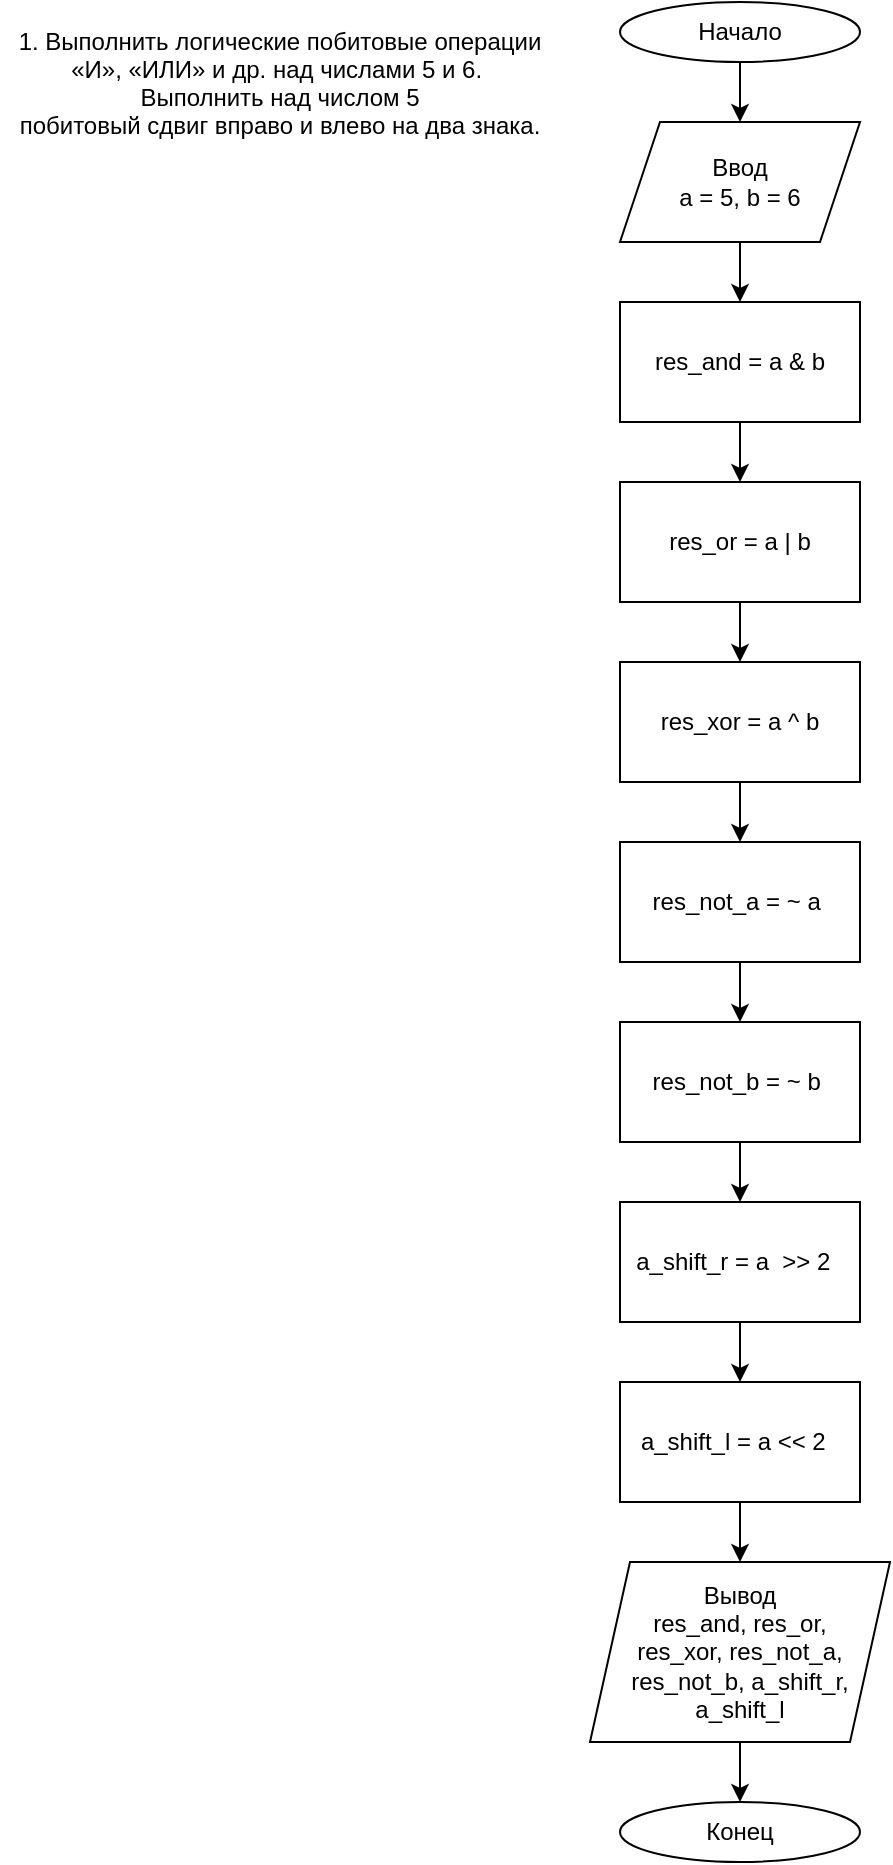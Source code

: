 <mxfile version="13.6.1" type="github" pages="3">
  <diagram id="zwLIqgwyLgNwS5ci1XKf" name="Page-1">
    <mxGraphModel dx="1673" dy="941" grid="1" gridSize="10" guides="1" tooltips="1" connect="1" arrows="1" fold="1" page="1" pageScale="1" pageWidth="827" pageHeight="1169" math="0" shadow="0">
      <root>
        <mxCell id="0" />
        <mxCell id="1" parent="0" />
        <mxCell id="ljTQ_0zXT3-dj5UIadmq-22" value="" style="edgeStyle=orthogonalEdgeStyle;rounded=0;orthogonalLoop=1;jettySize=auto;html=1;" edge="1" parent="1" source="ljTQ_0zXT3-dj5UIadmq-1" target="ljTQ_0zXT3-dj5UIadmq-2">
          <mxGeometry relative="1" as="geometry" />
        </mxCell>
        <mxCell id="ljTQ_0zXT3-dj5UIadmq-1" value="Начало" style="ellipse;whiteSpace=wrap;html=1;" vertex="1" parent="1">
          <mxGeometry x="340" y="30" width="120" height="30" as="geometry" />
        </mxCell>
        <mxCell id="ljTQ_0zXT3-dj5UIadmq-21" value="" style="edgeStyle=orthogonalEdgeStyle;rounded=0;orthogonalLoop=1;jettySize=auto;html=1;" edge="1" parent="1" source="ljTQ_0zXT3-dj5UIadmq-2" target="ljTQ_0zXT3-dj5UIadmq-3">
          <mxGeometry relative="1" as="geometry" />
        </mxCell>
        <mxCell id="ljTQ_0zXT3-dj5UIadmq-2" value="Ввод&lt;br&gt;a = 5, b = 6" style="shape=parallelogram;perimeter=parallelogramPerimeter;whiteSpace=wrap;html=1;fixedSize=1;" vertex="1" parent="1">
          <mxGeometry x="340" y="90" width="120" height="60" as="geometry" />
        </mxCell>
        <mxCell id="ljTQ_0zXT3-dj5UIadmq-20" value="" style="edgeStyle=orthogonalEdgeStyle;rounded=0;orthogonalLoop=1;jettySize=auto;html=1;" edge="1" parent="1" source="ljTQ_0zXT3-dj5UIadmq-3" target="ljTQ_0zXT3-dj5UIadmq-4">
          <mxGeometry relative="1" as="geometry" />
        </mxCell>
        <mxCell id="ljTQ_0zXT3-dj5UIadmq-3" value="res_and = a &amp;amp; b" style="rounded=0;whiteSpace=wrap;html=1;" vertex="1" parent="1">
          <mxGeometry x="340" y="180" width="120" height="60" as="geometry" />
        </mxCell>
        <mxCell id="ljTQ_0zXT3-dj5UIadmq-19" value="" style="edgeStyle=orthogonalEdgeStyle;rounded=0;orthogonalLoop=1;jettySize=auto;html=1;" edge="1" parent="1" source="ljTQ_0zXT3-dj5UIadmq-4" target="ljTQ_0zXT3-dj5UIadmq-5">
          <mxGeometry relative="1" as="geometry" />
        </mxCell>
        <mxCell id="ljTQ_0zXT3-dj5UIadmq-4" value="res_or = a | b" style="rounded=0;whiteSpace=wrap;html=1;" vertex="1" parent="1">
          <mxGeometry x="340" y="270" width="120" height="60" as="geometry" />
        </mxCell>
        <mxCell id="ljTQ_0zXT3-dj5UIadmq-18" value="" style="edgeStyle=orthogonalEdgeStyle;rounded=0;orthogonalLoop=1;jettySize=auto;html=1;" edge="1" parent="1" source="ljTQ_0zXT3-dj5UIadmq-5" target="ljTQ_0zXT3-dj5UIadmq-6">
          <mxGeometry relative="1" as="geometry" />
        </mxCell>
        <mxCell id="ljTQ_0zXT3-dj5UIadmq-5" value="res_xor = a ^ b" style="rounded=0;whiteSpace=wrap;html=1;" vertex="1" parent="1">
          <mxGeometry x="340" y="360" width="120" height="60" as="geometry" />
        </mxCell>
        <mxCell id="ljTQ_0zXT3-dj5UIadmq-17" value="" style="edgeStyle=orthogonalEdgeStyle;rounded=0;orthogonalLoop=1;jettySize=auto;html=1;" edge="1" parent="1" source="ljTQ_0zXT3-dj5UIadmq-6" target="ljTQ_0zXT3-dj5UIadmq-7">
          <mxGeometry relative="1" as="geometry" />
        </mxCell>
        <mxCell id="ljTQ_0zXT3-dj5UIadmq-6" value="res_not_a = ~ a&amp;nbsp;" style="rounded=0;whiteSpace=wrap;html=1;" vertex="1" parent="1">
          <mxGeometry x="340" y="450" width="120" height="60" as="geometry" />
        </mxCell>
        <mxCell id="ljTQ_0zXT3-dj5UIadmq-16" value="" style="edgeStyle=orthogonalEdgeStyle;rounded=0;orthogonalLoop=1;jettySize=auto;html=1;" edge="1" parent="1" source="ljTQ_0zXT3-dj5UIadmq-7" target="ljTQ_0zXT3-dj5UIadmq-8">
          <mxGeometry relative="1" as="geometry" />
        </mxCell>
        <mxCell id="ljTQ_0zXT3-dj5UIadmq-7" value="res_not_b = ~ b&amp;nbsp;" style="rounded=0;whiteSpace=wrap;html=1;" vertex="1" parent="1">
          <mxGeometry x="340" y="540" width="120" height="60" as="geometry" />
        </mxCell>
        <mxCell id="ljTQ_0zXT3-dj5UIadmq-15" value="" style="edgeStyle=orthogonalEdgeStyle;rounded=0;orthogonalLoop=1;jettySize=auto;html=1;" edge="1" parent="1" source="ljTQ_0zXT3-dj5UIadmq-8" target="ljTQ_0zXT3-dj5UIadmq-9">
          <mxGeometry relative="1" as="geometry" />
        </mxCell>
        <mxCell id="ljTQ_0zXT3-dj5UIadmq-8" value="a_shift_r = a&amp;nbsp; &amp;gt;&amp;gt; 2&amp;nbsp;&amp;nbsp;" style="rounded=0;whiteSpace=wrap;html=1;" vertex="1" parent="1">
          <mxGeometry x="340" y="630" width="120" height="60" as="geometry" />
        </mxCell>
        <mxCell id="ljTQ_0zXT3-dj5UIadmq-14" value="" style="edgeStyle=orthogonalEdgeStyle;rounded=0;orthogonalLoop=1;jettySize=auto;html=1;" edge="1" parent="1" source="ljTQ_0zXT3-dj5UIadmq-9" target="ljTQ_0zXT3-dj5UIadmq-10">
          <mxGeometry relative="1" as="geometry" />
        </mxCell>
        <mxCell id="ljTQ_0zXT3-dj5UIadmq-9" value="a_shift_l = a &amp;lt;&amp;lt; 2&amp;nbsp;&amp;nbsp;" style="rounded=0;whiteSpace=wrap;html=1;" vertex="1" parent="1">
          <mxGeometry x="340" y="720" width="120" height="60" as="geometry" />
        </mxCell>
        <mxCell id="ljTQ_0zXT3-dj5UIadmq-13" value="" style="edgeStyle=orthogonalEdgeStyle;rounded=0;orthogonalLoop=1;jettySize=auto;html=1;" edge="1" parent="1" source="ljTQ_0zXT3-dj5UIadmq-10" target="ljTQ_0zXT3-dj5UIadmq-11">
          <mxGeometry relative="1" as="geometry" />
        </mxCell>
        <mxCell id="ljTQ_0zXT3-dj5UIadmq-10" value="Вывод&lt;br&gt;res_and, res_or,&lt;br&gt;res_xor, res_not_a,&lt;br&gt;res_not_b, a_shift_r,&lt;br&gt;a_shift_l" style="shape=parallelogram;perimeter=parallelogramPerimeter;whiteSpace=wrap;html=1;fixedSize=1;" vertex="1" parent="1">
          <mxGeometry x="325" y="810" width="150" height="90" as="geometry" />
        </mxCell>
        <mxCell id="ljTQ_0zXT3-dj5UIadmq-11" value="Конец" style="ellipse;whiteSpace=wrap;html=1;" vertex="1" parent="1">
          <mxGeometry x="340" y="930" width="120" height="30" as="geometry" />
        </mxCell>
        <mxCell id="ljTQ_0zXT3-dj5UIadmq-23" value="1. Выполнить логические побитовые операции &#xa;«И», «ИЛИ» и др. над числами 5 и 6. &#xa;Выполнить над числом 5 &#xa;побитовый сдвиг вправо и влево на два знака." style="text;resizable=0;autosize=1;align=center;verticalAlign=middle;points=[];fillColor=none;strokeColor=none;rounded=0;rotation=0;" vertex="1" parent="1">
          <mxGeometry x="30" y="40" width="280" height="60" as="geometry" />
        </mxCell>
      </root>
    </mxGraphModel>
  </diagram>
  <diagram id="PnTR73EKRwd0Z2iohJI8" name="Page-2">
    <mxGraphModel dx="1422" dy="800" grid="1" gridSize="10" guides="1" tooltips="1" connect="1" arrows="1" fold="1" page="1" pageScale="1" pageWidth="827" pageHeight="1169" math="0" shadow="0">
      <root>
        <mxCell id="hkwoYapFq4Gt4C6Zj6ew-0" />
        <mxCell id="hkwoYapFq4Gt4C6Zj6ew-1" parent="hkwoYapFq4Gt4C6Zj6ew-0" />
        <mxCell id="hkwoYapFq4Gt4C6Zj6ew-2" value="" style="edgeStyle=orthogonalEdgeStyle;rounded=0;orthogonalLoop=1;jettySize=auto;html=1;" edge="1" parent="hkwoYapFq4Gt4C6Zj6ew-1" source="hkwoYapFq4Gt4C6Zj6ew-3" target="hkwoYapFq4Gt4C6Zj6ew-6">
          <mxGeometry relative="1" as="geometry" />
        </mxCell>
        <mxCell id="hkwoYapFq4Gt4C6Zj6ew-3" value="Начало" style="ellipse;whiteSpace=wrap;html=1;" vertex="1" parent="hkwoYapFq4Gt4C6Zj6ew-1">
          <mxGeometry x="354" width="120" height="30" as="geometry" />
        </mxCell>
        <mxCell id="hkwoYapFq4Gt4C6Zj6ew-4" value="Пусть дано:&lt;br&gt;1) y1 = k*x1 + b&lt;br&gt;2) y2 = k*x2 + b&lt;br&gt;&lt;br&gt;Из (1):&amp;nbsp; &amp;nbsp; &amp;nbsp;b = y1 - k*x1&lt;br&gt;Подставим в (2): y2 = k*x2 + y1 - k*x1&lt;br&gt;Работаем с последней строчкой:&lt;br&gt;y2 - y1 = k(x2 - x1)&lt;br&gt;&lt;br&gt;Т.о. имеем:&lt;br&gt;&amp;nbsp; &amp;nbsp; &amp;nbsp; &amp;nbsp; &amp;nbsp; &amp;nbsp; &amp;nbsp; &amp;nbsp;k = (y2 - y1) / (x2 - x1)&lt;br&gt;b = y1 - k*x1&lt;br&gt;" style="text;html=1;resizable=0;autosize=1;align=center;verticalAlign=middle;points=[];fillColor=none;strokeColor=none;rounded=0;" vertex="1" parent="hkwoYapFq4Gt4C6Zj6ew-1">
          <mxGeometry x="540" width="220" height="170" as="geometry" />
        </mxCell>
        <mxCell id="hkwoYapFq4Gt4C6Zj6ew-5" value="" style="edgeStyle=orthogonalEdgeStyle;rounded=0;orthogonalLoop=1;jettySize=auto;html=1;" edge="1" parent="hkwoYapFq4Gt4C6Zj6ew-1" source="hkwoYapFq4Gt4C6Zj6ew-6" target="hkwoYapFq4Gt4C6Zj6ew-9">
          <mxGeometry relative="1" as="geometry" />
        </mxCell>
        <mxCell id="hkwoYapFq4Gt4C6Zj6ew-6" value="Ввод&lt;br&gt;x1, y1&lt;br&gt;x2, y2" style="shape=parallelogram;perimeter=parallelogramPerimeter;whiteSpace=wrap;html=1;fixedSize=1;" vertex="1" parent="hkwoYapFq4Gt4C6Zj6ew-1">
          <mxGeometry x="354" y="60" width="120" height="60" as="geometry" />
        </mxCell>
        <mxCell id="hkwoYapFq4Gt4C6Zj6ew-7" value="2. По введенным пользователем координатам &#xa;двух точек вывести уравнение прямой вида y = kx + b, &#xa;проходящей через эти точки." style="text;resizable=0;autosize=1;align=center;verticalAlign=middle;points=[];fillColor=none;strokeColor=none;rounded=0;" vertex="1" parent="hkwoYapFq4Gt4C6Zj6ew-1">
          <mxGeometry x="10" width="320" height="50" as="geometry" />
        </mxCell>
        <mxCell id="hkwoYapFq4Gt4C6Zj6ew-8" value="" style="edgeStyle=orthogonalEdgeStyle;rounded=0;orthogonalLoop=1;jettySize=auto;html=1;" edge="1" parent="hkwoYapFq4Gt4C6Zj6ew-1" source="hkwoYapFq4Gt4C6Zj6ew-9" target="hkwoYapFq4Gt4C6Zj6ew-11">
          <mxGeometry relative="1" as="geometry" />
        </mxCell>
        <mxCell id="hkwoYapFq4Gt4C6Zj6ew-9" value="k = (y2 - y1) / (x2 - x1)" style="rounded=0;whiteSpace=wrap;html=1;" vertex="1" parent="hkwoYapFq4Gt4C6Zj6ew-1">
          <mxGeometry x="346" y="150" width="136" height="60" as="geometry" />
        </mxCell>
        <mxCell id="hkwoYapFq4Gt4C6Zj6ew-10" value="" style="edgeStyle=orthogonalEdgeStyle;rounded=0;orthogonalLoop=1;jettySize=auto;html=1;" edge="1" parent="hkwoYapFq4Gt4C6Zj6ew-1" source="hkwoYapFq4Gt4C6Zj6ew-11" target="hkwoYapFq4Gt4C6Zj6ew-13">
          <mxGeometry relative="1" as="geometry" />
        </mxCell>
        <mxCell id="hkwoYapFq4Gt4C6Zj6ew-11" value="&lt;span&gt;b = y1 - k*x1&lt;/span&gt;" style="rounded=0;whiteSpace=wrap;html=1;" vertex="1" parent="hkwoYapFq4Gt4C6Zj6ew-1">
          <mxGeometry x="346" y="240" width="136" height="60" as="geometry" />
        </mxCell>
        <mxCell id="hkwoYapFq4Gt4C6Zj6ew-12" value="" style="edgeStyle=orthogonalEdgeStyle;rounded=0;orthogonalLoop=1;jettySize=auto;html=1;" edge="1" parent="hkwoYapFq4Gt4C6Zj6ew-1" source="hkwoYapFq4Gt4C6Zj6ew-13" target="hkwoYapFq4Gt4C6Zj6ew-14">
          <mxGeometry relative="1" as="geometry" />
        </mxCell>
        <mxCell id="hkwoYapFq4Gt4C6Zj6ew-13" value="Вывод&lt;br&gt;&quot;Имеем уравнение прямой: &lt;br&gt;y = kx + b&quot;" style="shape=parallelogram;perimeter=parallelogramPerimeter;whiteSpace=wrap;html=1;fixedSize=1;" vertex="1" parent="hkwoYapFq4Gt4C6Zj6ew-1">
          <mxGeometry x="341" y="330" width="146" height="60" as="geometry" />
        </mxCell>
        <mxCell id="hkwoYapFq4Gt4C6Zj6ew-14" value="Конец" style="ellipse;whiteSpace=wrap;html=1;" vertex="1" parent="hkwoYapFq4Gt4C6Zj6ew-1">
          <mxGeometry x="354" y="420" width="120" height="30" as="geometry" />
        </mxCell>
      </root>
    </mxGraphModel>
  </diagram>
  <diagram id="-dOQpmYabtQUJlCcOsqi" name="Page-3">
    <mxGraphModel dx="1422" dy="800" grid="1" gridSize="10" guides="1" tooltips="1" connect="1" arrows="1" fold="1" page="1" pageScale="1" pageWidth="827" pageHeight="1169" math="0" shadow="0">
      <root>
        <mxCell id="j_uNDK9qzClNZgH11q8z-0" />
        <mxCell id="j_uNDK9qzClNZgH11q8z-1" parent="j_uNDK9qzClNZgH11q8z-0" />
      </root>
    </mxGraphModel>
  </diagram>
</mxfile>
